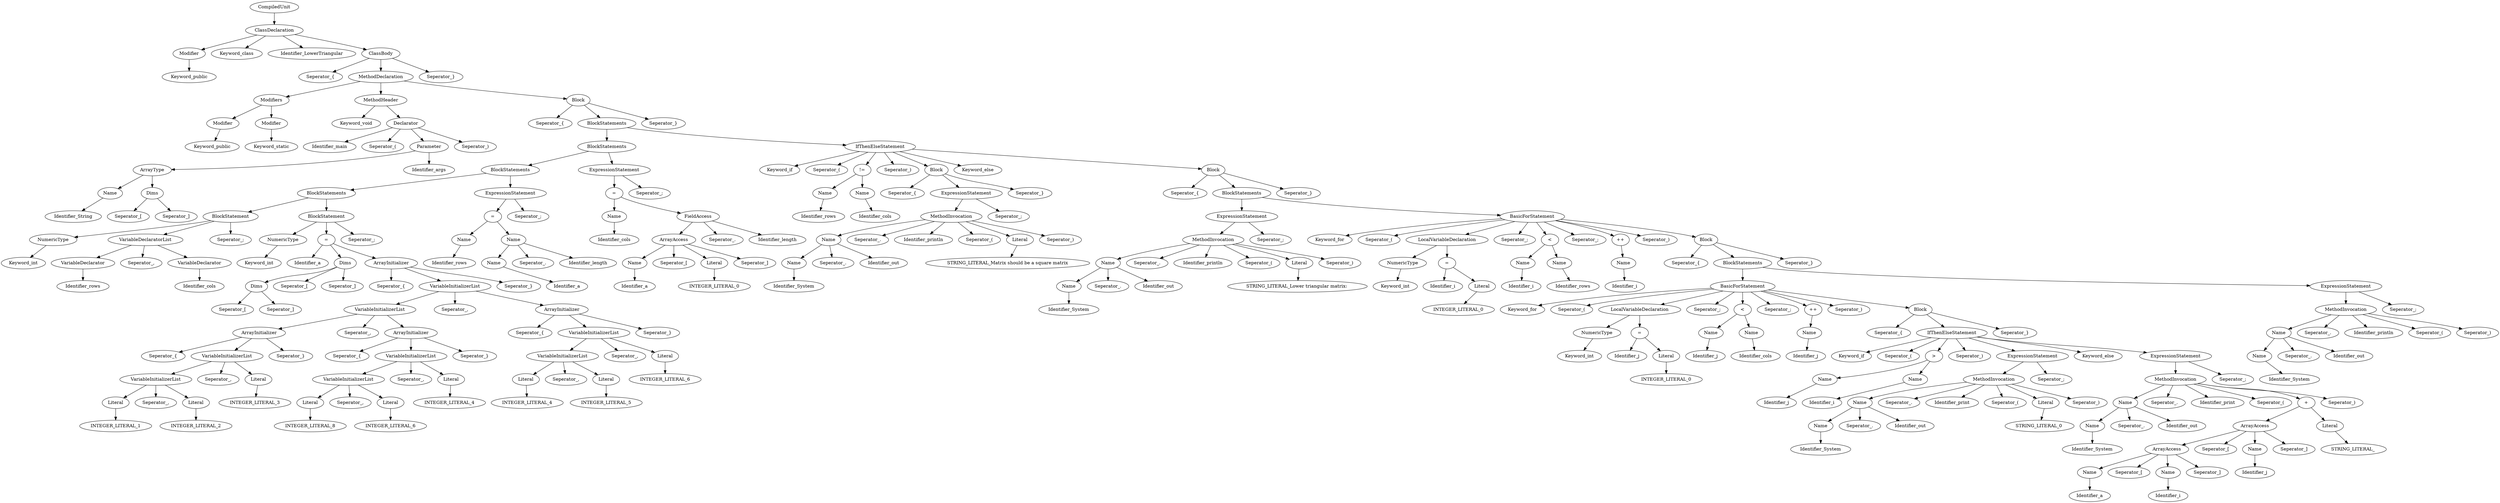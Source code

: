 digraph G{
node[ordering=out]
n1a[label="Keyword_public"]
n1[label="Modifier"]
n1->n1a
n2a[label="Keyword_public"]
n2[label="Modifier"]
n2->n2a
n3a[label="Keyword_static"]
n3[label="Modifier"]
n3->n3a
n4[label="Modifiers"]
n4->n2
n4->n3
n5a[label="Identifier_String"]
n5[label="Name"]
n5->n5a
n6a[label="Seperator_["]
n6b[label="Seperator_]"]
n6[label="Dims"]
n6->n6a
n6->n6b
n7[label="ArrayType"]
n7->n5
n7->n6
n8b[label="Identifier_args"]
n8[label="Parameter"]
n8->n7
n8->n8b
n9a[label="Identifier_main"]
n9b[label="Seperator_("]
n9d[label="Seperator_)"]
n9[label="Declarator"]
n9->n9a
n9->n9b
n9->n8
n9->n9d
n10a[label="Keyword_void"]
n10[label="MethodHeader"]
n10->n10a
n10->n9
n11a[label="Keyword_int"]
n11[label="NumericType"]
n11->n11a
n12a[label="Identifier_rows"]
n12[label="VariableDeclarator"]
n12->n12a
n13a[label="Identifier_cols"]
n13[label="VariableDeclarator"]
n13->n13a
n14b[label="Seperator_,"]
n14[label="VariableDeclaratorList"]
n14->n12
n14->n14b
n14->n13
n15c[label="Seperator_;"]
n15[label="BlockStatement"]
n15->n11
n15->n14
n15->n15c
n16a[label="Keyword_int"]
n16[label="NumericType"]
n16->n16a
n17a[label="Seperator_["]
n17b[label="Seperator_]"]
n17[label="Dims"]
n17->n17a
n17->n17b
n18b[label="Seperator_["]
n18c[label="Seperator_]"]
n18[label="Dims"]
n18->n17
n18->n18b
n18->n18c
n19a[label="INTEGER_LITERAL_1"]
n19[label="Literal"]
n19->n19a
n20a[label="INTEGER_LITERAL_2"]
n20[label="Literal"]
n20->n20a
n21b[label="Seperator_,"]
n21[label="VariableInitializerList"]
n21->n19
n21->n21b
n21->n20
n22a[label="INTEGER_LITERAL_3"]
n22[label="Literal"]
n22->n22a
n23b[label="Seperator_,"]
n23[label="VariableInitializerList"]
n23->n21
n23->n23b
n23->n22
n24a[label="Seperator_{"]
n24c[label="Seperator_}"]
n24[label="ArrayInitializer"]
n24->n24a
n24->n23
n24->n24c
n25a[label="INTEGER_LITERAL_8"]
n25[label="Literal"]
n25->n25a
n26a[label="INTEGER_LITERAL_6"]
n26[label="Literal"]
n26->n26a
n27b[label="Seperator_,"]
n27[label="VariableInitializerList"]
n27->n25
n27->n27b
n27->n26
n28a[label="INTEGER_LITERAL_4"]
n28[label="Literal"]
n28->n28a
n29b[label="Seperator_,"]
n29[label="VariableInitializerList"]
n29->n27
n29->n29b
n29->n28
n30a[label="Seperator_{"]
n30c[label="Seperator_}"]
n30[label="ArrayInitializer"]
n30->n30a
n30->n29
n30->n30c
n31b[label="Seperator_,"]
n31[label="VariableInitializerList"]
n31->n24
n31->n31b
n31->n30
n32a[label="INTEGER_LITERAL_4"]
n32[label="Literal"]
n32->n32a
n33a[label="INTEGER_LITERAL_5"]
n33[label="Literal"]
n33->n33a
n34b[label="Seperator_,"]
n34[label="VariableInitializerList"]
n34->n32
n34->n34b
n34->n33
n35a[label="INTEGER_LITERAL_6"]
n35[label="Literal"]
n35->n35a
n36b[label="Seperator_,"]
n36[label="VariableInitializerList"]
n36->n34
n36->n36b
n36->n35
n37a[label="Seperator_{"]
n37c[label="Seperator_}"]
n37[label="ArrayInitializer"]
n37->n37a
n37->n36
n37->n37c
n38b[label="Seperator_,"]
n38[label="VariableInitializerList"]
n38->n31
n38->n38b
n38->n37
n39a[label="Seperator_{"]
n39c[label="Seperator_}"]
n39[label="ArrayInitializer"]
n39->n39a
n39->n38
n39->n39c
n40a[label="Identifier_a"]
n40[label="="]
n40->n40a
n40->n18
n40->n39
n41c[label="Seperator_;"]
n41[label="BlockStatement"]
n41->n16
n41->n40
n41->n41c
n42[label="BlockStatements"]
n42->n15
n42->n41
n43a[label="Identifier_rows"]
n43[label="Name"]
n43->n43a
n44a[label="Identifier_a"]
n44[label="Name"]
n44->n44a
n45b[label="Seperator_."]
n45c[label="Identifier_length"]
n45[label="Name"]
n45->n44
n45->n45b
n45->n45c
n46[label="="]
n46->n43
n46->n45
n47b[label="Seperator_;"]
n47[label="ExpressionStatement"]
n47->n46
n47->n47b
n48[label="BlockStatements"]
n48->n42
n48->n47
n49a[label="Identifier_cols"]
n49[label="Name"]
n49->n49a
n50a[label="Identifier_a"]
n50[label="Name"]
n50->n50a
n51a[label="INTEGER_LITERAL_0"]
n51[label="Literal"]
n51->n51a
n52b[label="Seperator_["]
n52d[label="Seperator_]"]
n52[label="ArrayAccess"]
n52->n50
n52->n52b
n52->n51
n52->n52d
n53b[label="Seperator_."]
n53c[label="Identifier_length"]
n53[label="FieldAccess"]
n53->n52
n53->n53b
n53->n53c
n54[label="="]
n54->n49
n54->n53
n55b[label="Seperator_;"]
n55[label="ExpressionStatement"]
n55->n54
n55->n55b
n56[label="BlockStatements"]
n56->n48
n56->n55
n57a[label="Identifier_rows"]
n57[label="Name"]
n57->n57a
n58a[label="Identifier_cols"]
n58[label="Name"]
n58->n58a
n59[label="!="]
n59->n57
n59->n58
n60a[label="Identifier_System"]
n60[label="Name"]
n60->n60a
n61b[label="Seperator_."]
n61c[label="Identifier_out"]
n61[label="Name"]
n61->n60
n61->n61b
n61->n61c
n62a[label="STRING_LITERAL_Matrix should be a square matrix"]
n62[label="Literal"]
n62->n62a
n63b[label="Seperator_."]
n63c[label="Identifier_println"]
n63d[label="Seperator_("]
n63f[label="Seperator_)"]
n63[label="MethodInvocation"]
n63->n61
n63->n63b
n63->n63c
n63->n63d
n63->n62
n63->n63f
n64b[label="Seperator_;"]
n64[label="ExpressionStatement"]
n64->n63
n64->n64b
n65a[label="Seperator_{"]
n65c[label="Seperator_}"]
n65[label="Block"]
n65->n65a
n65->n64
n65->n65c
n66a[label="Identifier_System"]
n66[label="Name"]
n66->n66a
n67b[label="Seperator_."]
n67c[label="Identifier_out"]
n67[label="Name"]
n67->n66
n67->n67b
n67->n67c
n68a[label="STRING_LITERAL_Lower triangular matrix: "]
n68[label="Literal"]
n68->n68a
n69b[label="Seperator_."]
n69c[label="Identifier_println"]
n69d[label="Seperator_("]
n69f[label="Seperator_)"]
n69[label="MethodInvocation"]
n69->n67
n69->n69b
n69->n69c
n69->n69d
n69->n68
n69->n69f
n70b[label="Seperator_;"]
n70[label="ExpressionStatement"]
n70->n69
n70->n70b
n71a[label="Keyword_int"]
n71[label="NumericType"]
n71->n71a
n72a[label="INTEGER_LITERAL_0"]
n72[label="Literal"]
n72->n72a
n73a[label="Identifier_i"]
n73[label="="]
n73->n73a
n73->n72
n74[label="LocalVariableDeclaration"]
n74->n71
n74->n73
n75a[label="Identifier_i"]
n75[label="Name"]
n75->n75a
n76a[label="Identifier_rows"]
n76[label="Name"]
n76->n76a
n77[label="<"]
n77->n75
n77->n76
n78a[label="Identifier_i"]
n78[label="Name"]
n78->n78a
n79[label="++"]
n79->n78
n80a[label="Keyword_int"]
n80[label="NumericType"]
n80->n80a
n81a[label="INTEGER_LITERAL_0"]
n81[label="Literal"]
n81->n81a
n82a[label="Identifier_j"]
n82[label="="]
n82->n82a
n82->n81
n83[label="LocalVariableDeclaration"]
n83->n80
n83->n82
n84a[label="Identifier_j"]
n84[label="Name"]
n84->n84a
n85a[label="Identifier_cols"]
n85[label="Name"]
n85->n85a
n86[label="<"]
n86->n84
n86->n85
n87a[label="Identifier_j"]
n87[label="Name"]
n87->n87a
n88[label="++"]
n88->n87
n89a[label="Identifier_j"]
n89[label="Name"]
n89->n89a
n90a[label="Identifier_i"]
n90[label="Name"]
n90->n90a
n91[label=">"]
n91->n89
n91->n90
n92a[label="Identifier_System"]
n92[label="Name"]
n92->n92a
n93b[label="Seperator_."]
n93c[label="Identifier_out"]
n93[label="Name"]
n93->n92
n93->n93b
n93->n93c
n94a[label="STRING_LITERAL_0 "]
n94[label="Literal"]
n94->n94a
n95b[label="Seperator_."]
n95c[label="Identifier_print"]
n95d[label="Seperator_("]
n95f[label="Seperator_)"]
n95[label="MethodInvocation"]
n95->n93
n95->n95b
n95->n95c
n95->n95d
n95->n94
n95->n95f
n96b[label="Seperator_;"]
n96[label="ExpressionStatement"]
n96->n95
n96->n96b
n97a[label="Identifier_System"]
n97[label="Name"]
n97->n97a
n98b[label="Seperator_."]
n98c[label="Identifier_out"]
n98[label="Name"]
n98->n97
n98->n98b
n98->n98c
n99a[label="Identifier_a"]
n99[label="Name"]
n99->n99a
n100a[label="Identifier_i"]
n100[label="Name"]
n100->n100a
n101b[label="Seperator_["]
n101d[label="Seperator_]"]
n101[label="ArrayAccess"]
n101->n99
n101->n101b
n101->n100
n101->n101d
n102a[label="Identifier_j"]
n102[label="Name"]
n102->n102a
n103b[label="Seperator_["]
n103d[label="Seperator_]"]
n103[label="ArrayAccess"]
n103->n101
n103->n103b
n103->n102
n103->n103d
n104a[label="STRING_LITERAL_ "]
n104[label="Literal"]
n104->n104a
n105[label="+"]
n105->n103
n105->n104
n106b[label="Seperator_."]
n106c[label="Identifier_print"]
n106d[label="Seperator_("]
n106f[label="Seperator_)"]
n106[label="MethodInvocation"]
n106->n98
n106->n106b
n106->n106c
n106->n106d
n106->n105
n106->n106f
n107b[label="Seperator_;"]
n107[label="ExpressionStatement"]
n107->n106
n107->n107b
n108a[label="Keyword_if"]
n108b[label="Seperator_("]
n108d[label="Seperator_)"]
n108f[label="Keyword_else"]
n108[label="IfThenElseStatement"]
n108->n108a
n108->n108b
n108->n91
n108->n108d
n108->n96
n108->n108f
n108->n107
n109a[label="Seperator_{"]
n109c[label="Seperator_}"]
n109[label="Block"]
n109->n109a
n109->n108
n109->n109c
n110a[label="Keyword_for"]
n110b[label="Seperator_("]
n110d[label="Seperator_;"]
n110f[label="Seperator_;"]
n110h[label="Seperator_)"]
n110[label="BasicForStatement"]
n110->n110a
n110->n110b
n110->n83
n110->n110d
n110->n86
n110->n110f
n110->n88
n110->n110h
n110->n109
n111a[label="Identifier_System"]
n111[label="Name"]
n111->n111a
n112b[label="Seperator_."]
n112c[label="Identifier_out"]
n112[label="Name"]
n112->n111
n112->n112b
n112->n112c
n113b[label="Seperator_."]
n113c[label="Identifier_println"]
n113d[label="Seperator_("]
n113e[label="Seperator_)"]
n113[label="MethodInvocation"]
n113->n112
n113->n113b
n113->n113c
n113->n113d
n113->n113e
n114b[label="Seperator_;"]
n114[label="ExpressionStatement"]
n114->n113
n114->n114b
n115[label="BlockStatements"]
n115->n110
n115->n114
n116a[label="Seperator_{"]
n116c[label="Seperator_}"]
n116[label="Block"]
n116->n116a
n116->n115
n116->n116c
n117a[label="Keyword_for"]
n117b[label="Seperator_("]
n117d[label="Seperator_;"]
n117f[label="Seperator_;"]
n117h[label="Seperator_)"]
n117[label="BasicForStatement"]
n117->n117a
n117->n117b
n117->n74
n117->n117d
n117->n77
n117->n117f
n117->n79
n117->n117h
n117->n116
n118[label="BlockStatements"]
n118->n70
n118->n117
n119a[label="Seperator_{"]
n119c[label="Seperator_}"]
n119[label="Block"]
n119->n119a
n119->n118
n119->n119c
n120a[label="Keyword_if"]
n120b[label="Seperator_("]
n120d[label="Seperator_)"]
n120f[label="Keyword_else"]
n120[label="IfThenElseStatement"]
n120->n120a
n120->n120b
n120->n59
n120->n120d
n120->n65
n120->n120f
n120->n119
n121[label="BlockStatements"]
n121->n56
n121->n120
n122a[label="Seperator_{"]
n122c[label="Seperator_}"]
n122[label="Block"]
n122->n122a
n122->n121
n122->n122c
n123[label="MethodDeclaration"]
n123->n4
n123->n10
n123->n122
n124a[label="Seperator_{"]
n124c[label="Seperator_}"]
n124[label="ClassBody"]
n124->n124a
n124->n123
n124->n124c
n125b[label="Keyword_class"]
n125c[label="Identifier_LowerTriangular"]
n125[label="ClassDeclaration"]
n125->n1
n125->n125b
n125->n125c
n125->n124
n126[label="CompiledUnit"]
n126->n125
}
